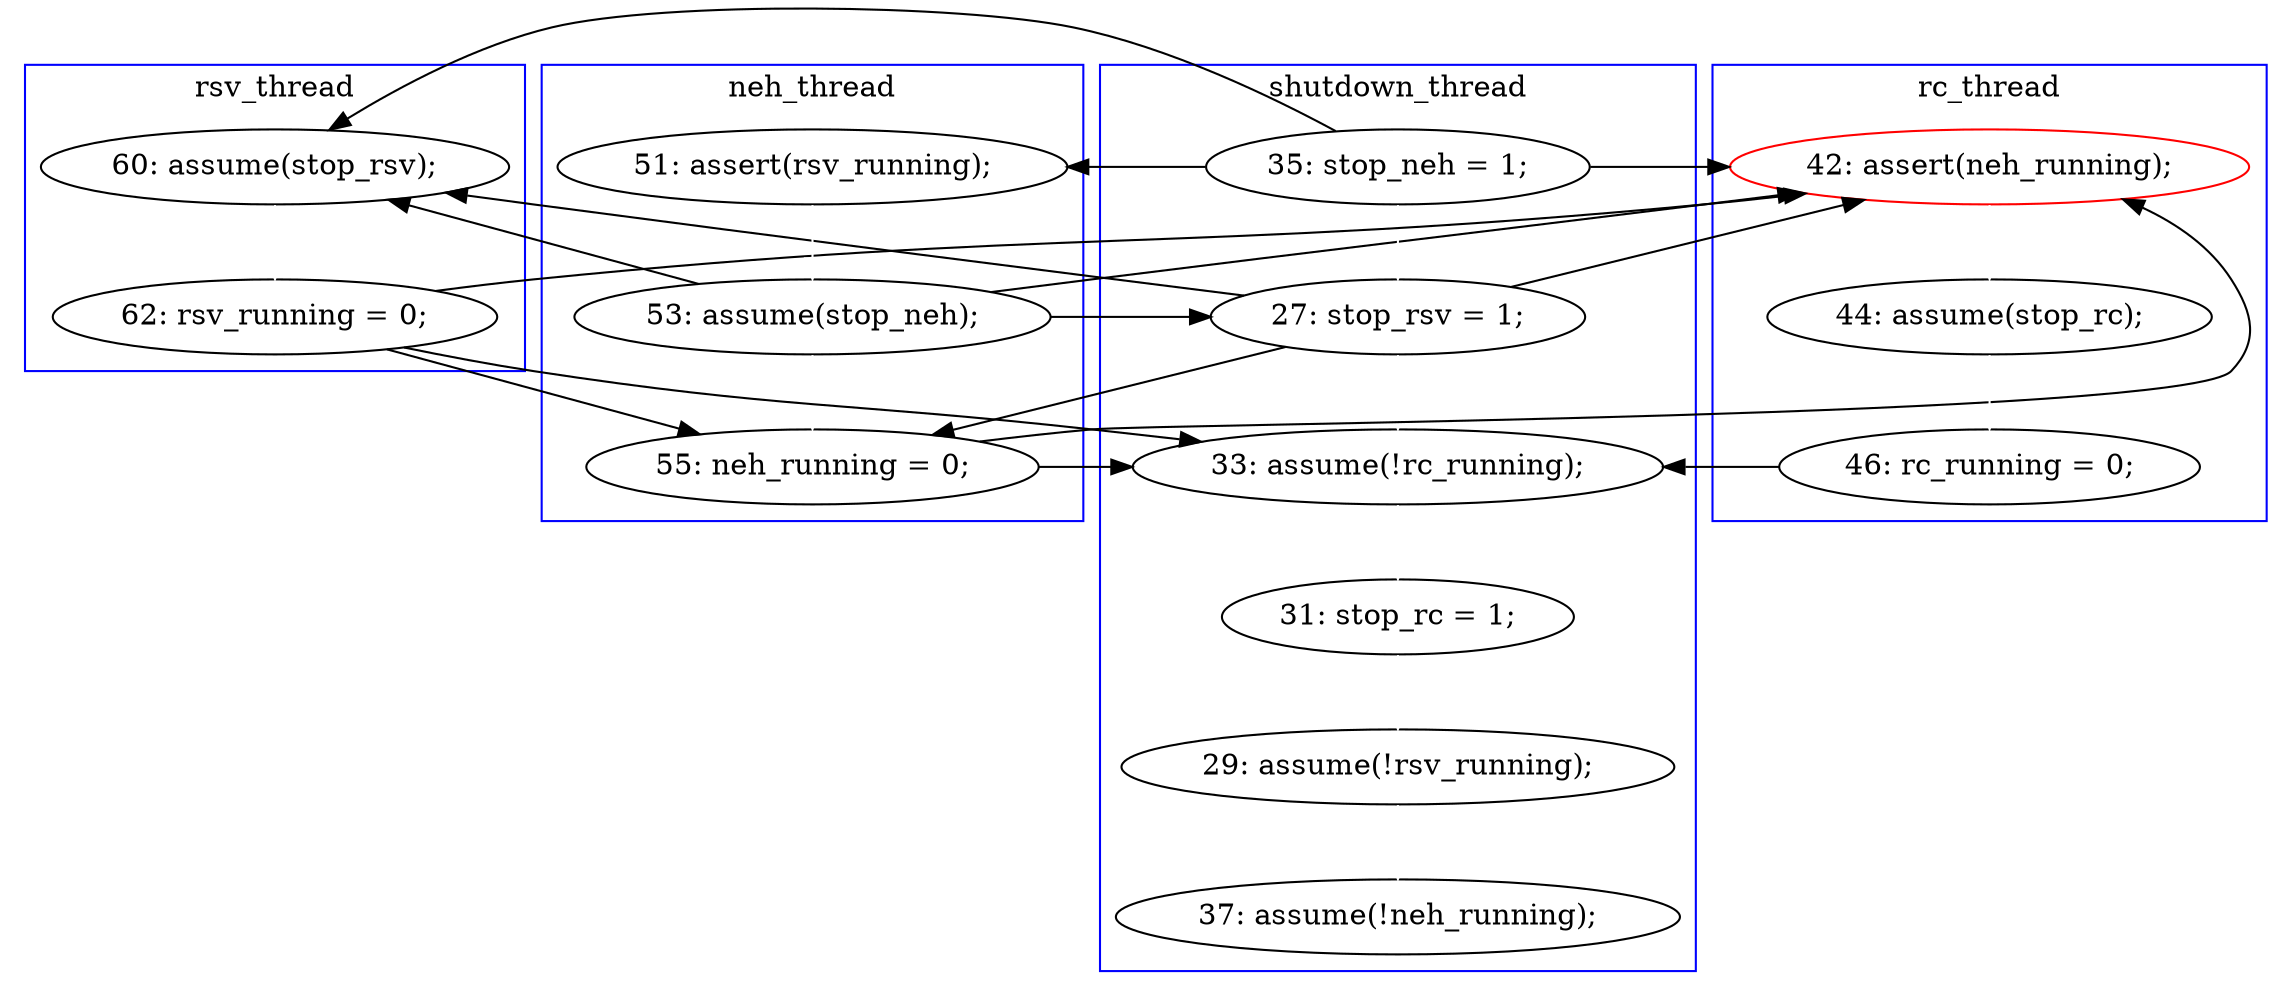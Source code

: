 digraph Counterexample {
	15 -> 17 [color = black, style = solid, constraint = false]
	12 -> 17 [color = white, style = solid]
	12 -> 24 [color = black, style = solid, constraint = false]
	20 -> 21 [color = black, style = solid, constraint = false]
	27 -> 29 [color = white, style = solid]
	19 -> 20 [color = white, style = solid]
	17 -> 21 [color = black, style = solid, constraint = false]
	21 -> 27 [color = black, style = solid, constraint = false]
	20 -> 27 [color = black, style = solid, constraint = false]
	15 -> 21 [color = white, style = solid]
	14 -> 15 [color = white, style = solid]
	24 -> 25 [color = white, style = solid]
	15 -> 24 [color = black, style = solid, constraint = false]
	29 -> 30 [color = white, style = solid]
	17 -> 27 [color = white, style = solid]
	12 -> 14 [color = black, style = solid, constraint = false]
	30 -> 32 [color = white, style = solid]
	20 -> 24 [color = black, style = solid, constraint = false]
	17 -> 19 [color = black, style = solid, constraint = false]
	25 -> 26 [color = white, style = solid]
	26 -> 27 [color = black, style = solid, constraint = false]
	21 -> 24 [color = black, style = solid, constraint = false]
	12 -> 19 [color = black, style = solid, constraint = false]
	17 -> 24 [color = black, style = solid, constraint = false]
	15 -> 19 [color = black, style = solid, constraint = false]
	subgraph cluster3 {
		label = neh_thread
		color = blue
		21  [label = "55: neh_running = 0;"]
		14  [label = "51: assert(rsv_running);"]
		15  [label = "53: assume(stop_neh);"]
	}
	subgraph cluster4 {
		label = rsv_thread
		color = blue
		19  [label = "60: assume(stop_rsv);"]
		20  [label = "62: rsv_running = 0;"]
	}
	subgraph cluster1 {
		label = shutdown_thread
		color = blue
		30  [label = "29: assume(!rsv_running);"]
		12  [label = "35: stop_neh = 1;"]
		29  [label = "31: stop_rc = 1;"]
		17  [label = "27: stop_rsv = 1;"]
		27  [label = "33: assume(!rc_running);"]
		32  [label = "37: assume(!neh_running);"]
	}
	subgraph cluster2 {
		label = rc_thread
		color = blue
		26  [label = "46: rc_running = 0;"]
		25  [label = "44: assume(stop_rc);"]
		24  [label = "42: assert(neh_running);", color = red]
	}
}